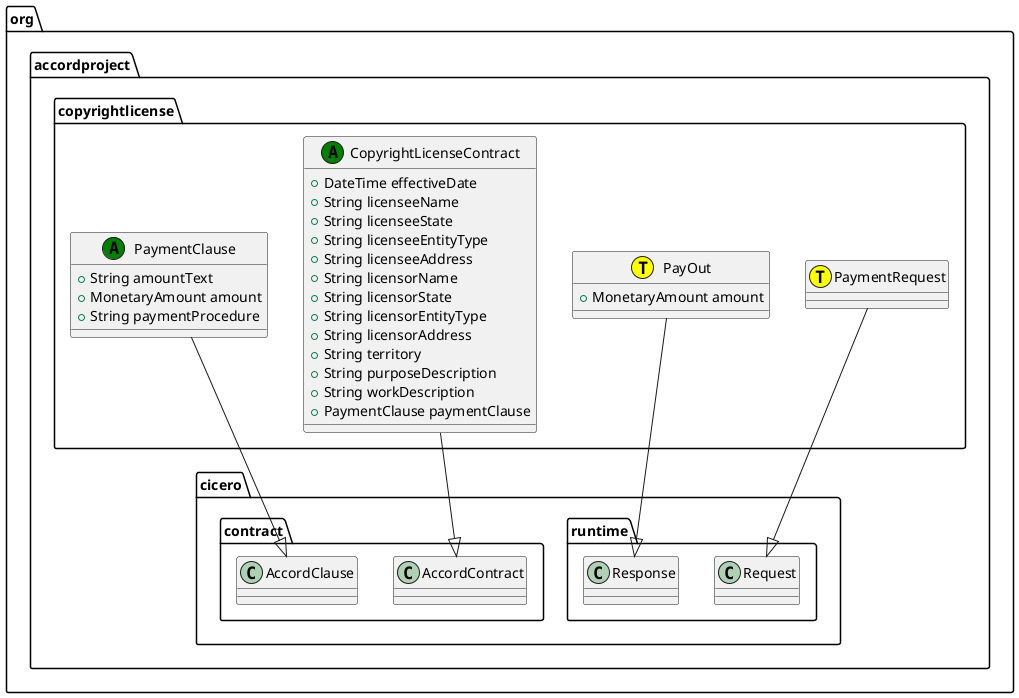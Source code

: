 @startuml
class org.accordproject.copyrightlicense.PaymentRequest << (T,yellow) >> {
}
org.accordproject.copyrightlicense.PaymentRequest --|> org.accordproject.cicero.runtime.Request
class org.accordproject.copyrightlicense.PayOut << (T,yellow) >> {
   + MonetaryAmount amount
}
org.accordproject.copyrightlicense.PayOut --|> org.accordproject.cicero.runtime.Response
class org.accordproject.copyrightlicense.CopyrightLicenseContract << (A,green) >> {
   + DateTime effectiveDate
   + String licenseeName
   + String licenseeState
   + String licenseeEntityType
   + String licenseeAddress
   + String licensorName
   + String licensorState
   + String licensorEntityType
   + String licensorAddress
   + String territory
   + String purposeDescription
   + String workDescription
   + PaymentClause paymentClause
}
org.accordproject.copyrightlicense.CopyrightLicenseContract --|> org.accordproject.cicero.contract.AccordContract
class org.accordproject.copyrightlicense.PaymentClause << (A,green) >> {
   + String amountText
   + MonetaryAmount amount
   + String paymentProcedure
}
org.accordproject.copyrightlicense.PaymentClause --|> org.accordproject.cicero.contract.AccordClause
@enduml
